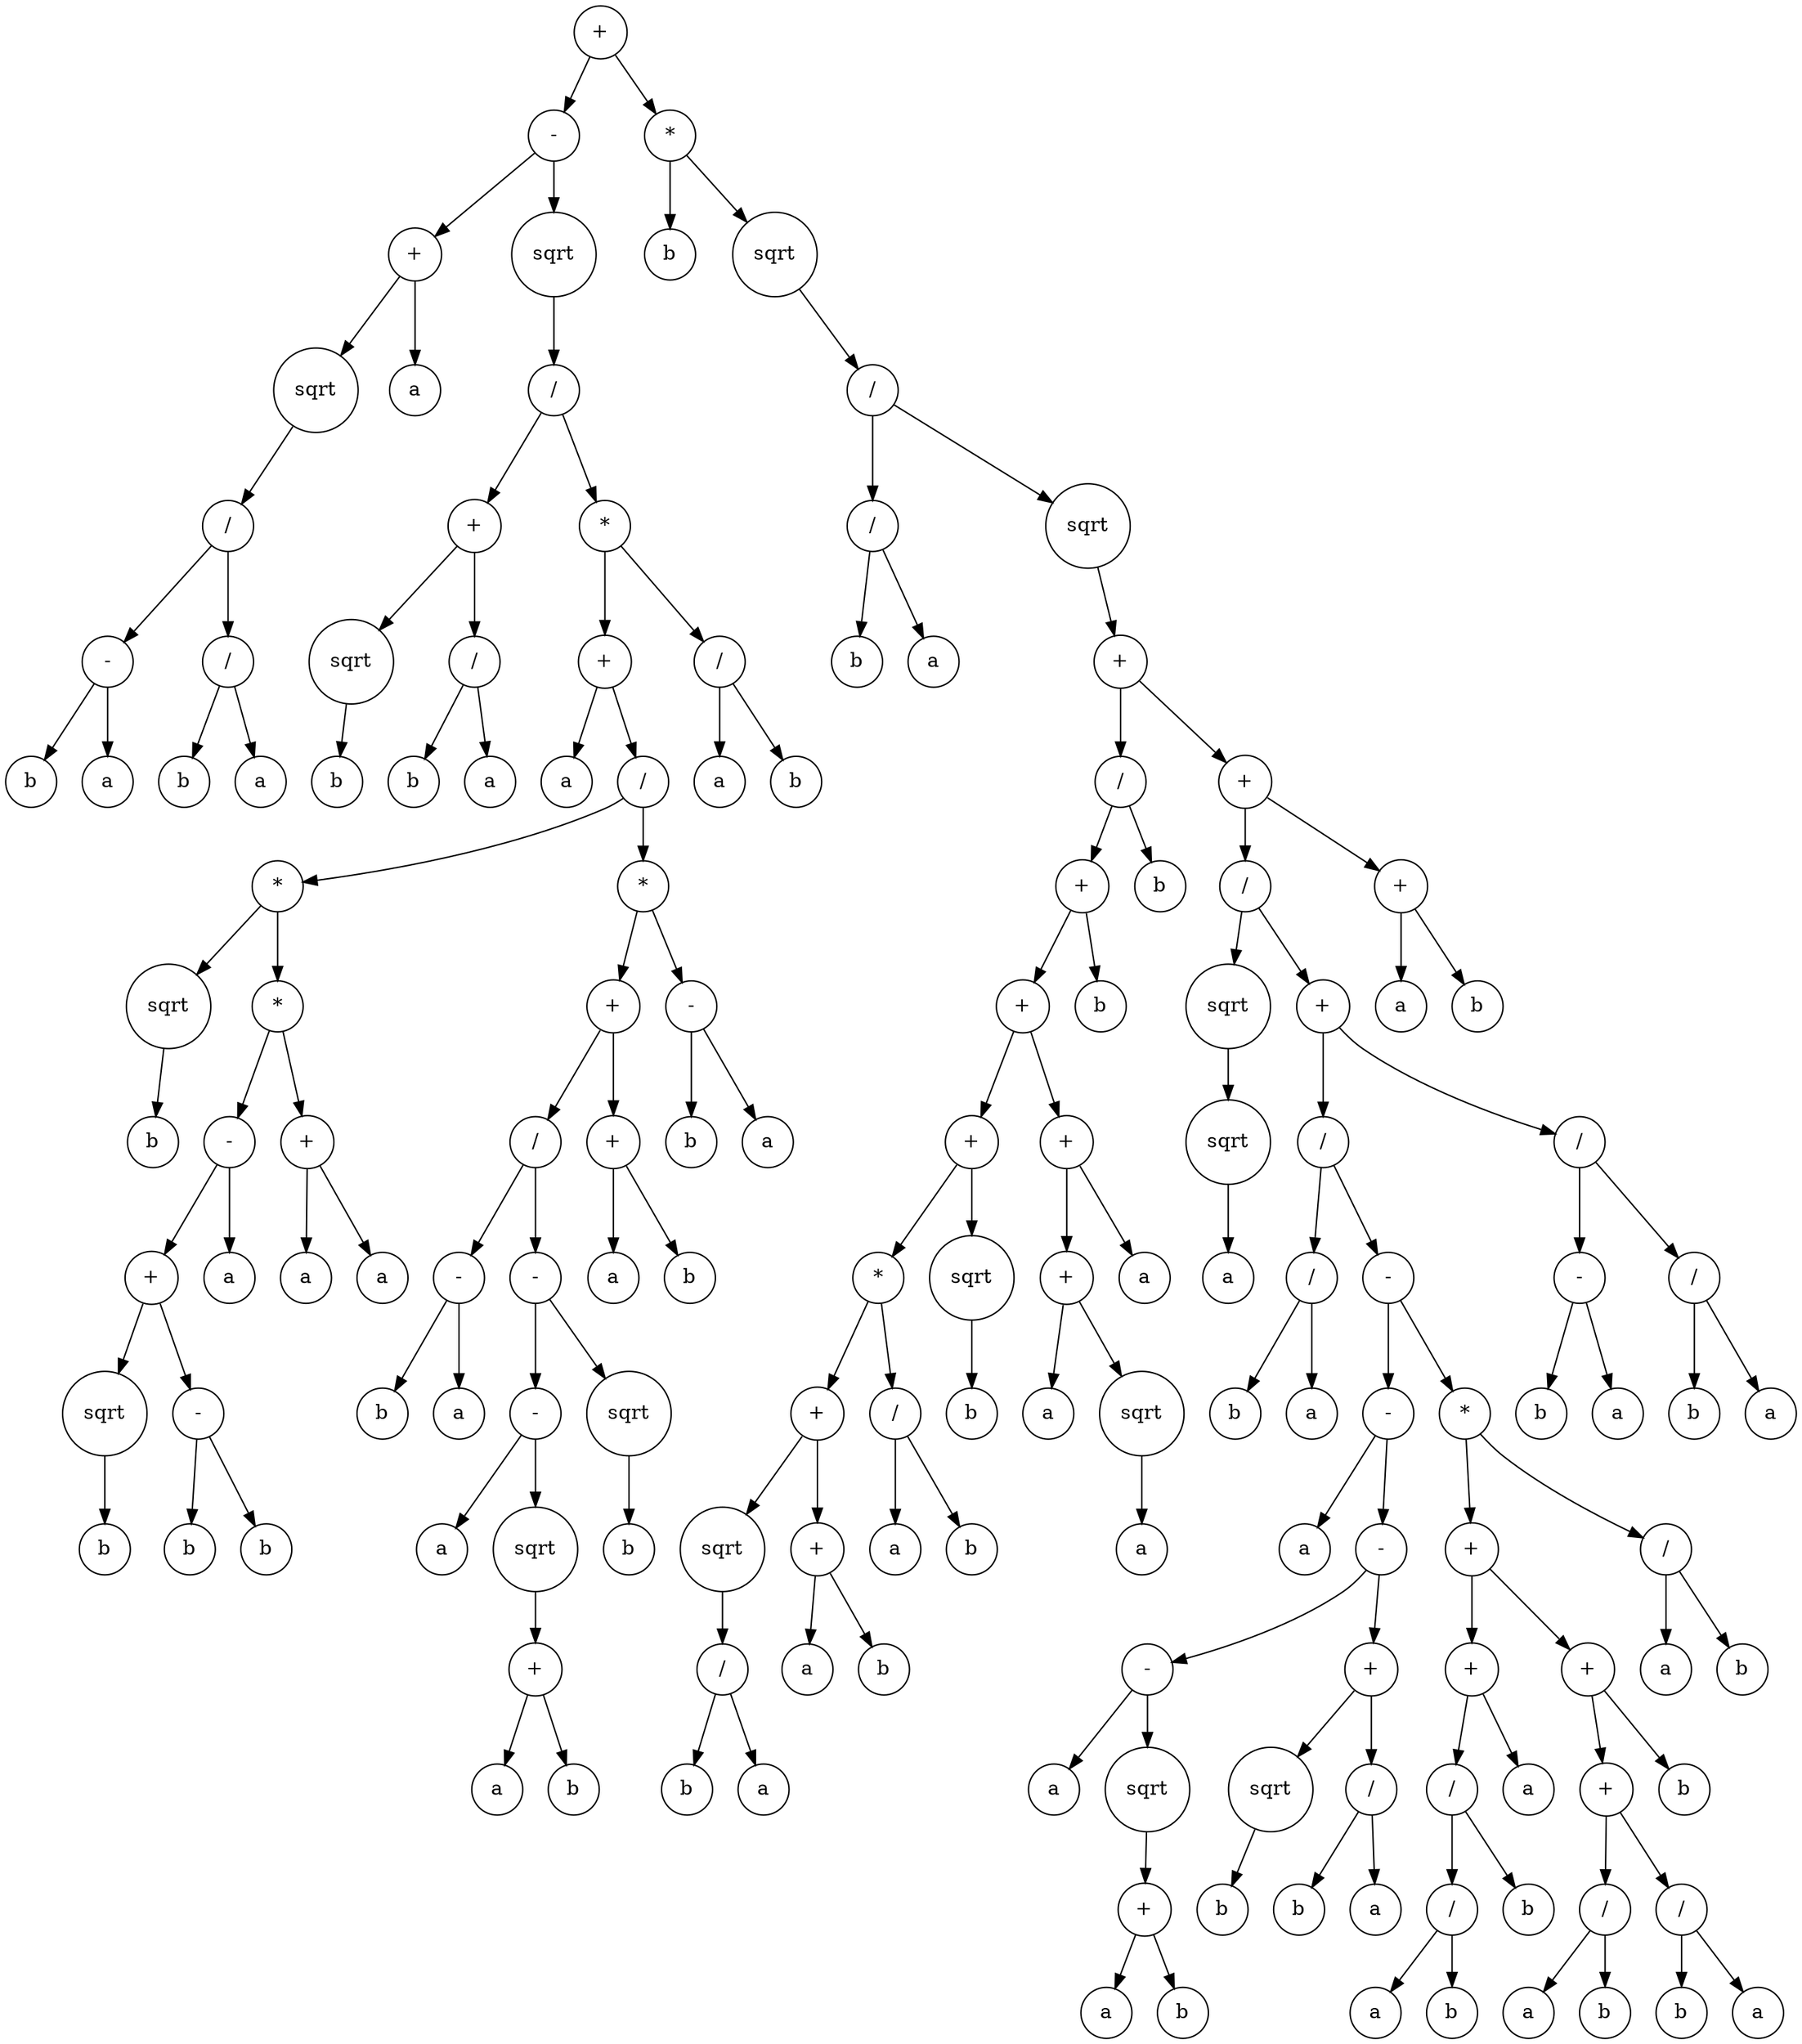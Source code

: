 digraph g {
graph [ordering=out];
node [shape=circle];
n[label = "+"];
n0[label = "-"];
n00[label = "+"];
n000[label = "sqrt"];
n0000[label = "/"];
n00000[label = "-"];
n000000[label = "b"];
n00000 -> n000000;
n000001[label = "a"];
n00000 -> n000001;
n0000 -> n00000;
n00001[label = "/"];
n000010[label = "b"];
n00001 -> n000010;
n000011[label = "a"];
n00001 -> n000011;
n0000 -> n00001;
n000 -> n0000;
n00 -> n000;
n001[label = "a"];
n00 -> n001;
n0 -> n00;
n01[label = "sqrt"];
n010[label = "/"];
n0100[label = "+"];
n01000[label = "sqrt"];
n010000[label = "b"];
n01000 -> n010000;
n0100 -> n01000;
n01001[label = "/"];
n010010[label = "b"];
n01001 -> n010010;
n010011[label = "a"];
n01001 -> n010011;
n0100 -> n01001;
n010 -> n0100;
n0101[label = "*"];
n01010[label = "+"];
n010100[label = "a"];
n01010 -> n010100;
n010101[label = "/"];
n0101010[label = "*"];
n01010100[label = "sqrt"];
n010101000[label = "b"];
n01010100 -> n010101000;
n0101010 -> n01010100;
n01010101[label = "*"];
n010101010[label = "-"];
n0101010100[label = "+"];
n01010101000[label = "sqrt"];
n010101010000[label = "b"];
n01010101000 -> n010101010000;
n0101010100 -> n01010101000;
n01010101001[label = "-"];
n010101010010[label = "b"];
n01010101001 -> n010101010010;
n010101010011[label = "b"];
n01010101001 -> n010101010011;
n0101010100 -> n01010101001;
n010101010 -> n0101010100;
n0101010101[label = "a"];
n010101010 -> n0101010101;
n01010101 -> n010101010;
n010101011[label = "+"];
n0101010110[label = "a"];
n010101011 -> n0101010110;
n0101010111[label = "a"];
n010101011 -> n0101010111;
n01010101 -> n010101011;
n0101010 -> n01010101;
n010101 -> n0101010;
n0101011[label = "*"];
n01010110[label = "+"];
n010101100[label = "/"];
n0101011000[label = "-"];
n01010110000[label = "b"];
n0101011000 -> n01010110000;
n01010110001[label = "a"];
n0101011000 -> n01010110001;
n010101100 -> n0101011000;
n0101011001[label = "-"];
n01010110010[label = "-"];
n010101100100[label = "a"];
n01010110010 -> n010101100100;
n010101100101[label = "sqrt"];
n0101011001010[label = "+"];
n01010110010100[label = "a"];
n0101011001010 -> n01010110010100;
n01010110010101[label = "b"];
n0101011001010 -> n01010110010101;
n010101100101 -> n0101011001010;
n01010110010 -> n010101100101;
n0101011001 -> n01010110010;
n01010110011[label = "sqrt"];
n010101100110[label = "b"];
n01010110011 -> n010101100110;
n0101011001 -> n01010110011;
n010101100 -> n0101011001;
n01010110 -> n010101100;
n010101101[label = "+"];
n0101011010[label = "a"];
n010101101 -> n0101011010;
n0101011011[label = "b"];
n010101101 -> n0101011011;
n01010110 -> n010101101;
n0101011 -> n01010110;
n01010111[label = "-"];
n010101110[label = "b"];
n01010111 -> n010101110;
n010101111[label = "a"];
n01010111 -> n010101111;
n0101011 -> n01010111;
n010101 -> n0101011;
n01010 -> n010101;
n0101 -> n01010;
n01011[label = "/"];
n010110[label = "a"];
n01011 -> n010110;
n010111[label = "b"];
n01011 -> n010111;
n0101 -> n01011;
n010 -> n0101;
n01 -> n010;
n0 -> n01;
n -> n0;
n1[label = "*"];
n10[label = "b"];
n1 -> n10;
n11[label = "sqrt"];
n110[label = "/"];
n1100[label = "/"];
n11000[label = "b"];
n1100 -> n11000;
n11001[label = "a"];
n1100 -> n11001;
n110 -> n1100;
n1101[label = "sqrt"];
n11010[label = "+"];
n110100[label = "/"];
n1101000[label = "+"];
n11010000[label = "+"];
n110100000[label = "+"];
n1101000000[label = "*"];
n11010000000[label = "+"];
n110100000000[label = "sqrt"];
n1101000000000[label = "/"];
n11010000000000[label = "b"];
n1101000000000 -> n11010000000000;
n11010000000001[label = "a"];
n1101000000000 -> n11010000000001;
n110100000000 -> n1101000000000;
n11010000000 -> n110100000000;
n110100000001[label = "+"];
n1101000000010[label = "a"];
n110100000001 -> n1101000000010;
n1101000000011[label = "b"];
n110100000001 -> n1101000000011;
n11010000000 -> n110100000001;
n1101000000 -> n11010000000;
n11010000001[label = "/"];
n110100000010[label = "a"];
n11010000001 -> n110100000010;
n110100000011[label = "b"];
n11010000001 -> n110100000011;
n1101000000 -> n11010000001;
n110100000 -> n1101000000;
n1101000001[label = "sqrt"];
n11010000010[label = "b"];
n1101000001 -> n11010000010;
n110100000 -> n1101000001;
n11010000 -> n110100000;
n110100001[label = "+"];
n1101000010[label = "+"];
n11010000100[label = "a"];
n1101000010 -> n11010000100;
n11010000101[label = "sqrt"];
n110100001010[label = "a"];
n11010000101 -> n110100001010;
n1101000010 -> n11010000101;
n110100001 -> n1101000010;
n1101000011[label = "a"];
n110100001 -> n1101000011;
n11010000 -> n110100001;
n1101000 -> n11010000;
n11010001[label = "b"];
n1101000 -> n11010001;
n110100 -> n1101000;
n1101001[label = "b"];
n110100 -> n1101001;
n11010 -> n110100;
n110101[label = "+"];
n1101010[label = "/"];
n11010100[label = "sqrt"];
n110101000[label = "sqrt"];
n1101010000[label = "a"];
n110101000 -> n1101010000;
n11010100 -> n110101000;
n1101010 -> n11010100;
n11010101[label = "+"];
n110101010[label = "/"];
n1101010100[label = "/"];
n11010101000[label = "b"];
n1101010100 -> n11010101000;
n11010101001[label = "a"];
n1101010100 -> n11010101001;
n110101010 -> n1101010100;
n1101010101[label = "-"];
n11010101010[label = "-"];
n110101010100[label = "a"];
n11010101010 -> n110101010100;
n110101010101[label = "-"];
n1101010101010[label = "-"];
n11010101010100[label = "a"];
n1101010101010 -> n11010101010100;
n11010101010101[label = "sqrt"];
n110101010101010[label = "+"];
n1101010101010100[label = "a"];
n110101010101010 -> n1101010101010100;
n1101010101010101[label = "b"];
n110101010101010 -> n1101010101010101;
n11010101010101 -> n110101010101010;
n1101010101010 -> n11010101010101;
n110101010101 -> n1101010101010;
n1101010101011[label = "+"];
n11010101010110[label = "sqrt"];
n110101010101100[label = "b"];
n11010101010110 -> n110101010101100;
n1101010101011 -> n11010101010110;
n11010101010111[label = "/"];
n110101010101110[label = "b"];
n11010101010111 -> n110101010101110;
n110101010101111[label = "a"];
n11010101010111 -> n110101010101111;
n1101010101011 -> n11010101010111;
n110101010101 -> n1101010101011;
n11010101010 -> n110101010101;
n1101010101 -> n11010101010;
n11010101011[label = "*"];
n110101010110[label = "+"];
n1101010101100[label = "+"];
n11010101011000[label = "/"];
n110101010110000[label = "/"];
n1101010101100000[label = "a"];
n110101010110000 -> n1101010101100000;
n1101010101100001[label = "b"];
n110101010110000 -> n1101010101100001;
n11010101011000 -> n110101010110000;
n110101010110001[label = "b"];
n11010101011000 -> n110101010110001;
n1101010101100 -> n11010101011000;
n11010101011001[label = "a"];
n1101010101100 -> n11010101011001;
n110101010110 -> n1101010101100;
n1101010101101[label = "+"];
n11010101011010[label = "+"];
n110101010110100[label = "/"];
n1101010101101000[label = "a"];
n110101010110100 -> n1101010101101000;
n1101010101101001[label = "b"];
n110101010110100 -> n1101010101101001;
n11010101011010 -> n110101010110100;
n110101010110101[label = "/"];
n1101010101101010[label = "b"];
n110101010110101 -> n1101010101101010;
n1101010101101011[label = "a"];
n110101010110101 -> n1101010101101011;
n11010101011010 -> n110101010110101;
n1101010101101 -> n11010101011010;
n11010101011011[label = "b"];
n1101010101101 -> n11010101011011;
n110101010110 -> n1101010101101;
n11010101011 -> n110101010110;
n110101010111[label = "/"];
n1101010101110[label = "a"];
n110101010111 -> n1101010101110;
n1101010101111[label = "b"];
n110101010111 -> n1101010101111;
n11010101011 -> n110101010111;
n1101010101 -> n11010101011;
n110101010 -> n1101010101;
n11010101 -> n110101010;
n110101011[label = "/"];
n1101010110[label = "-"];
n11010101100[label = "b"];
n1101010110 -> n11010101100;
n11010101101[label = "a"];
n1101010110 -> n11010101101;
n110101011 -> n1101010110;
n1101010111[label = "/"];
n11010101110[label = "b"];
n1101010111 -> n11010101110;
n11010101111[label = "a"];
n1101010111 -> n11010101111;
n110101011 -> n1101010111;
n11010101 -> n110101011;
n1101010 -> n11010101;
n110101 -> n1101010;
n1101011[label = "+"];
n11010110[label = "a"];
n1101011 -> n11010110;
n11010111[label = "b"];
n1101011 -> n11010111;
n110101 -> n1101011;
n11010 -> n110101;
n1101 -> n11010;
n110 -> n1101;
n11 -> n110;
n1 -> n11;
n -> n1;
}
